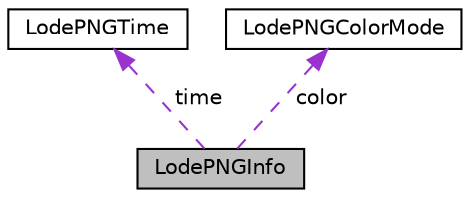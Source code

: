 digraph "LodePNGInfo"
{
  edge [fontname="Helvetica",fontsize="10",labelfontname="Helvetica",labelfontsize="10"];
  node [fontname="Helvetica",fontsize="10",shape=record];
  Node1 [label="LodePNGInfo",height=0.2,width=0.4,color="black", fillcolor="grey75", style="filled", fontcolor="black"];
  Node2 -> Node1 [dir="back",color="darkorchid3",fontsize="10",style="dashed",label=" time" ,fontname="Helvetica"];
  Node2 [label="LodePNGTime",height=0.2,width=0.4,color="black", fillcolor="white", style="filled",URL="$struct_lode_p_n_g_time.html"];
  Node3 -> Node1 [dir="back",color="darkorchid3",fontsize="10",style="dashed",label=" color" ,fontname="Helvetica"];
  Node3 [label="LodePNGColorMode",height=0.2,width=0.4,color="black", fillcolor="white", style="filled",URL="$struct_lode_p_n_g_color_mode.html"];
}
